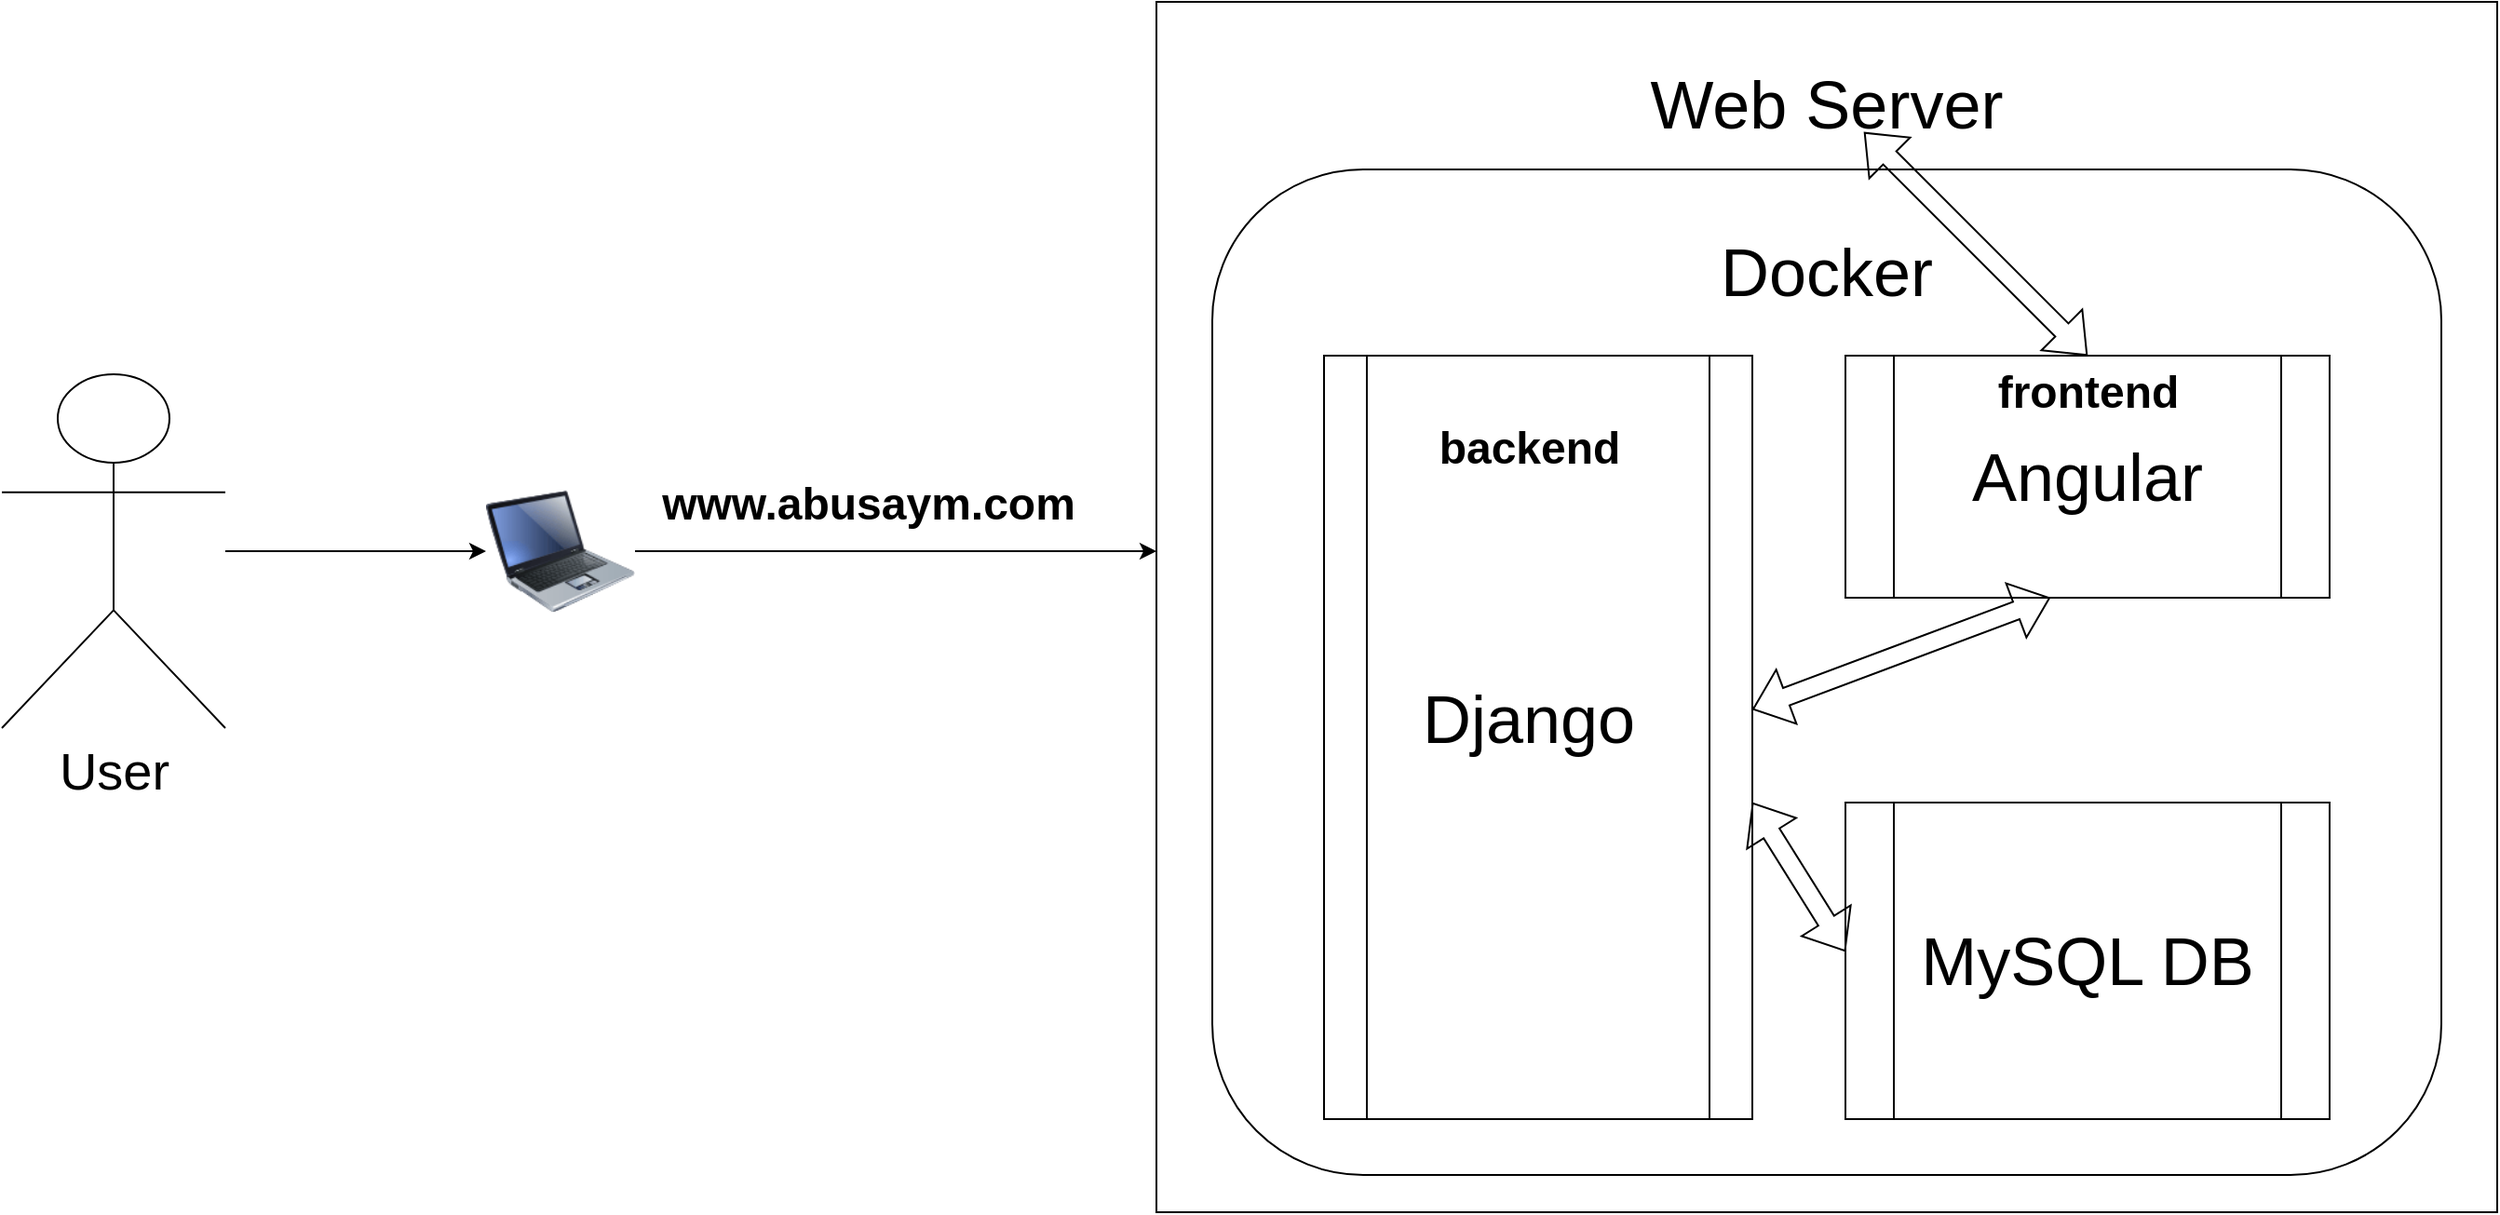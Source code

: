 <mxfile version="25.0.1" pages="2">
  <diagram name="Page-1" id="lS61JWUqUJ9kZ2fYjl9S">
    <mxGraphModel dx="2420" dy="937" grid="1" gridSize="10" guides="1" tooltips="1" connect="1" arrows="1" fold="1" page="1" pageScale="1" pageWidth="850" pageHeight="1100" math="0" shadow="0">
      <root>
        <mxCell id="0" />
        <mxCell id="1" parent="0" />
        <mxCell id="Yd9kcJZPeYB2t_xTYy9D-1" value="" style="rounded=0;whiteSpace=wrap;html=1;movable=0;resizable=0;rotatable=0;deletable=0;editable=0;locked=1;connectable=0;" vertex="1" parent="1">
          <mxGeometry x="80" y="40" width="720" height="650" as="geometry" />
        </mxCell>
        <mxCell id="Yd9kcJZPeYB2t_xTYy9D-2" value="&lt;font style=&quot;font-size: 36px;&quot;&gt;Web Server&lt;/font&gt;" style="text;html=1;align=center;verticalAlign=middle;whiteSpace=wrap;rounded=0;movable=0;resizable=0;rotatable=0;deletable=0;editable=0;locked=1;connectable=0;" vertex="1" parent="1">
          <mxGeometry x="330" y="40" width="220" height="110" as="geometry" />
        </mxCell>
        <mxCell id="Yd9kcJZPeYB2t_xTYy9D-3" value="" style="rounded=1;whiteSpace=wrap;html=1;movable=0;resizable=0;rotatable=0;deletable=0;editable=0;locked=1;connectable=0;" vertex="1" parent="1">
          <mxGeometry x="110" y="130" width="660" height="540" as="geometry" />
        </mxCell>
        <mxCell id="Yd9kcJZPeYB2t_xTYy9D-4" value="&lt;font style=&quot;font-size: 36px;&quot;&gt;Docker&lt;/font&gt;" style="text;html=1;align=center;verticalAlign=middle;whiteSpace=wrap;rounded=0;movable=0;resizable=0;rotatable=0;deletable=0;editable=0;locked=1;connectable=0;" vertex="1" parent="1">
          <mxGeometry x="330" y="130" width="220" height="110" as="geometry" />
        </mxCell>
        <mxCell id="Yd9kcJZPeYB2t_xTYy9D-5" value="" style="shape=process;whiteSpace=wrap;html=1;backgroundOutline=1;movable=0;resizable=0;rotatable=0;deletable=0;editable=0;locked=1;connectable=0;" vertex="1" parent="1">
          <mxGeometry x="170" y="230" width="230" height="410" as="geometry" />
        </mxCell>
        <mxCell id="Yd9kcJZPeYB2t_xTYy9D-6" value="&lt;font style=&quot;font-size: 36px;&quot;&gt;Django&lt;/font&gt;" style="text;html=1;align=center;verticalAlign=middle;whiteSpace=wrap;rounded=0;movable=0;resizable=0;rotatable=0;deletable=0;editable=0;locked=1;connectable=0;" vertex="1" parent="1">
          <mxGeometry x="170" y="370" width="220" height="110" as="geometry" />
        </mxCell>
        <mxCell id="Yd9kcJZPeYB2t_xTYy9D-7" value="" style="shape=process;whiteSpace=wrap;html=1;backgroundOutline=1;movable=0;resizable=0;rotatable=0;deletable=0;editable=0;locked=1;connectable=0;" vertex="1" parent="1">
          <mxGeometry x="450" y="230" width="260" height="130" as="geometry" />
        </mxCell>
        <mxCell id="Yd9kcJZPeYB2t_xTYy9D-8" value="&lt;font style=&quot;font-size: 36px;&quot;&gt;Angular&lt;/font&gt;" style="text;html=1;align=center;verticalAlign=middle;whiteSpace=wrap;rounded=0;movable=0;resizable=0;rotatable=0;deletable=0;editable=0;locked=1;connectable=0;" vertex="1" parent="1">
          <mxGeometry x="470" y="240" width="220" height="110" as="geometry" />
        </mxCell>
        <mxCell id="Yd9kcJZPeYB2t_xTYy9D-9" value="" style="shape=process;whiteSpace=wrap;html=1;backgroundOutline=1;movable=0;resizable=0;rotatable=0;deletable=0;editable=0;locked=1;connectable=0;" vertex="1" parent="1">
          <mxGeometry x="450" y="470" width="260" height="170" as="geometry" />
        </mxCell>
        <mxCell id="Yd9kcJZPeYB2t_xTYy9D-10" value="&lt;font style=&quot;font-size: 36px;&quot;&gt;MySQL DB&lt;/font&gt;" style="text;html=1;align=center;verticalAlign=middle;whiteSpace=wrap;rounded=0;movable=0;resizable=0;rotatable=0;deletable=0;editable=0;locked=1;connectable=0;" vertex="1" parent="1">
          <mxGeometry x="470" y="500" width="220" height="110" as="geometry" />
        </mxCell>
        <mxCell id="Yd9kcJZPeYB2t_xTYy9D-12" value="" style="shape=flexArrow;endArrow=classic;startArrow=classic;html=1;rounded=0;" edge="1" parent="1">
          <mxGeometry width="100" height="100" relative="1" as="geometry">
            <mxPoint x="400" y="420" as="sourcePoint" />
            <mxPoint x="560" y="360" as="targetPoint" />
          </mxGeometry>
        </mxCell>
        <mxCell id="Yd9kcJZPeYB2t_xTYy9D-13" value="" style="shape=flexArrow;endArrow=classic;startArrow=classic;html=1;rounded=0;" edge="1" parent="1">
          <mxGeometry width="100" height="100" relative="1" as="geometry">
            <mxPoint x="400" y="470" as="sourcePoint" />
            <mxPoint x="450" y="550" as="targetPoint" />
          </mxGeometry>
        </mxCell>
        <mxCell id="Yd9kcJZPeYB2t_xTYy9D-17" style="edgeStyle=orthogonalEdgeStyle;rounded=0;orthogonalLoop=1;jettySize=auto;html=1;entryX=0;entryY=0.5;entryDx=0;entryDy=0;" edge="1" parent="1" source="Yd9kcJZPeYB2t_xTYy9D-14" target="Yd9kcJZPeYB2t_xTYy9D-16">
          <mxGeometry relative="1" as="geometry" />
        </mxCell>
        <mxCell id="Yd9kcJZPeYB2t_xTYy9D-14" value="&lt;font style=&quot;font-size: 28px;&quot;&gt;User&lt;/font&gt;" style="shape=umlActor;verticalLabelPosition=bottom;verticalAlign=top;html=1;outlineConnect=0;" vertex="1" parent="1">
          <mxGeometry x="-540" y="240" width="120" height="190" as="geometry" />
        </mxCell>
        <mxCell id="Yd9kcJZPeYB2t_xTYy9D-18" style="edgeStyle=orthogonalEdgeStyle;rounded=0;orthogonalLoop=1;jettySize=auto;html=1;exitX=1;exitY=0.5;exitDx=0;exitDy=0;" edge="1" parent="1" source="Yd9kcJZPeYB2t_xTYy9D-16">
          <mxGeometry relative="1" as="geometry">
            <mxPoint x="80" y="335" as="targetPoint" />
          </mxGeometry>
        </mxCell>
        <mxCell id="Yd9kcJZPeYB2t_xTYy9D-16" value="" style="image;html=1;image=img/lib/clip_art/computers/Laptop_128x128.png" vertex="1" parent="1">
          <mxGeometry x="-280" y="295" width="80" height="80" as="geometry" />
        </mxCell>
        <mxCell id="Yd9kcJZPeYB2t_xTYy9D-19" value="www.abusaym.com" style="text;strokeColor=none;fillColor=none;html=1;fontSize=24;fontStyle=1;verticalAlign=middle;align=center;" vertex="1" parent="1">
          <mxGeometry x="-200" y="270" width="250" height="80" as="geometry" />
        </mxCell>
        <mxCell id="Yd9kcJZPeYB2t_xTYy9D-20" value="" style="shape=flexArrow;endArrow=classic;startArrow=classic;html=1;rounded=0;" edge="1" parent="1">
          <mxGeometry width="100" height="100" relative="1" as="geometry">
            <mxPoint x="580" y="230" as="sourcePoint" />
            <mxPoint x="460" y="110" as="targetPoint" />
          </mxGeometry>
        </mxCell>
        <mxCell id="Yd9kcJZPeYB2t_xTYy9D-21" value="backend" style="text;strokeColor=none;fillColor=none;html=1;fontSize=24;fontStyle=1;verticalAlign=middle;align=center;" vertex="1" parent="1">
          <mxGeometry x="230" y="260" width="100" height="40" as="geometry" />
        </mxCell>
        <mxCell id="Yd9kcJZPeYB2t_xTYy9D-22" value="frontend" style="text;strokeColor=none;fillColor=none;html=1;fontSize=24;fontStyle=1;verticalAlign=middle;align=center;" vertex="1" parent="1">
          <mxGeometry x="530" y="230" width="100" height="40" as="geometry" />
        </mxCell>
      </root>
    </mxGraphModel>
  </diagram>
  <diagram id="PZk_GJQu3x-2GtEZXmgy" name="Page-2">
    <mxGraphModel dx="1570" dy="937" grid="1" gridSize="10" guides="1" tooltips="1" connect="1" arrows="1" fold="1" page="1" pageScale="1" pageWidth="850" pageHeight="1100" math="0" shadow="0">
      <root>
        <mxCell id="0" />
        <mxCell id="1" parent="0" />
        <mxCell id="OABLbPbtJSVTgdC8YN61-1" value="" style="rounded=0;whiteSpace=wrap;html=1;" vertex="1" parent="1">
          <mxGeometry x="140" y="110" width="530" height="490" as="geometry" />
        </mxCell>
        <mxCell id="OABLbPbtJSVTgdC8YN61-2" value="Laptop" style="text;strokeColor=none;fillColor=none;html=1;fontSize=24;fontStyle=1;verticalAlign=middle;align=center;" vertex="1" parent="1">
          <mxGeometry x="355" y="60" width="100" height="40" as="geometry" />
        </mxCell>
        <mxCell id="OABLbPbtJSVTgdC8YN61-3" value="" style="rounded=1;whiteSpace=wrap;html=1;" vertex="1" parent="1">
          <mxGeometry x="170" y="140" width="160" height="430" as="geometry" />
        </mxCell>
        <mxCell id="OABLbPbtJSVTgdC8YN61-4" value="Docker" style="text;strokeColor=none;fillColor=none;html=1;fontSize=24;fontStyle=1;verticalAlign=middle;align=center;" vertex="1" parent="1">
          <mxGeometry x="190" y="160" width="100" height="40" as="geometry" />
        </mxCell>
        <mxCell id="OABLbPbtJSVTgdC8YN61-9" value="" style="group" vertex="1" connectable="0" parent="1">
          <mxGeometry x="180" y="400" width="120" height="60" as="geometry" />
        </mxCell>
        <mxCell id="OABLbPbtJSVTgdC8YN61-6" value="" style="shape=process;whiteSpace=wrap;html=1;backgroundOutline=1;" vertex="1" parent="OABLbPbtJSVTgdC8YN61-9">
          <mxGeometry width="120" height="60" as="geometry" />
        </mxCell>
        <mxCell id="OABLbPbtJSVTgdC8YN61-8" value="pgadmin" style="text;strokeColor=none;fillColor=none;html=1;fontSize=24;fontStyle=1;verticalAlign=middle;align=center;" vertex="1" parent="OABLbPbtJSVTgdC8YN61-9">
          <mxGeometry x="10" y="10" width="100" height="40" as="geometry" />
        </mxCell>
        <mxCell id="OABLbPbtJSVTgdC8YN61-10" value="" style="group" vertex="1" connectable="0" parent="1">
          <mxGeometry x="180" y="240" width="120" height="60" as="geometry" />
        </mxCell>
        <mxCell id="OABLbPbtJSVTgdC8YN61-5" value="" style="shape=process;whiteSpace=wrap;html=1;backgroundOutline=1;" vertex="1" parent="OABLbPbtJSVTgdC8YN61-10">
          <mxGeometry width="120" height="60" as="geometry" />
        </mxCell>
        <mxCell id="OABLbPbtJSVTgdC8YN61-7" value="postgres" style="text;strokeColor=none;fillColor=none;html=1;fontSize=24;fontStyle=1;verticalAlign=middle;align=center;" vertex="1" parent="OABLbPbtJSVTgdC8YN61-10">
          <mxGeometry x="10" y="10" width="100" height="40" as="geometry" />
        </mxCell>
        <mxCell id="OABLbPbtJSVTgdC8YN61-11" value="" style="rounded=1;whiteSpace=wrap;html=1;" vertex="1" parent="1">
          <mxGeometry x="460" y="140" width="170" height="420" as="geometry" />
        </mxCell>
        <mxCell id="OABLbPbtJSVTgdC8YN61-14" value="" style="group" vertex="1" connectable="0" parent="1">
          <mxGeometry x="490" y="300" width="120" height="60" as="geometry" />
        </mxCell>
        <mxCell id="OABLbPbtJSVTgdC8YN61-12" value="" style="shape=process;whiteSpace=wrap;html=1;backgroundOutline=1;" vertex="1" parent="OABLbPbtJSVTgdC8YN61-14">
          <mxGeometry width="120" height="60" as="geometry" />
        </mxCell>
        <mxCell id="OABLbPbtJSVTgdC8YN61-13" value="django" style="text;strokeColor=none;fillColor=none;html=1;fontSize=24;fontStyle=1;verticalAlign=middle;align=center;" vertex="1" parent="OABLbPbtJSVTgdC8YN61-14">
          <mxGeometry x="10" y="10" width="100" height="40" as="geometry" />
        </mxCell>
        <mxCell id="OABLbPbtJSVTgdC8YN61-15" value="" style="shape=flexArrow;endArrow=classic;startArrow=classic;html=1;rounded=0;exitX=1;exitY=0.5;exitDx=0;exitDy=0;entryX=0;entryY=0.5;entryDx=0;entryDy=0;" edge="1" parent="1" source="OABLbPbtJSVTgdC8YN61-3" target="OABLbPbtJSVTgdC8YN61-11">
          <mxGeometry width="100" height="100" relative="1" as="geometry">
            <mxPoint x="370" y="530" as="sourcePoint" />
            <mxPoint x="470" y="430" as="targetPoint" />
          </mxGeometry>
        </mxCell>
        <mxCell id="OABLbPbtJSVTgdC8YN61-16" value="localhost" style="text;strokeColor=none;fillColor=none;html=1;fontSize=24;fontStyle=1;verticalAlign=middle;align=center;" vertex="1" parent="1">
          <mxGeometry x="340" y="300" width="100" height="40" as="geometry" />
        </mxCell>
      </root>
    </mxGraphModel>
  </diagram>
</mxfile>
